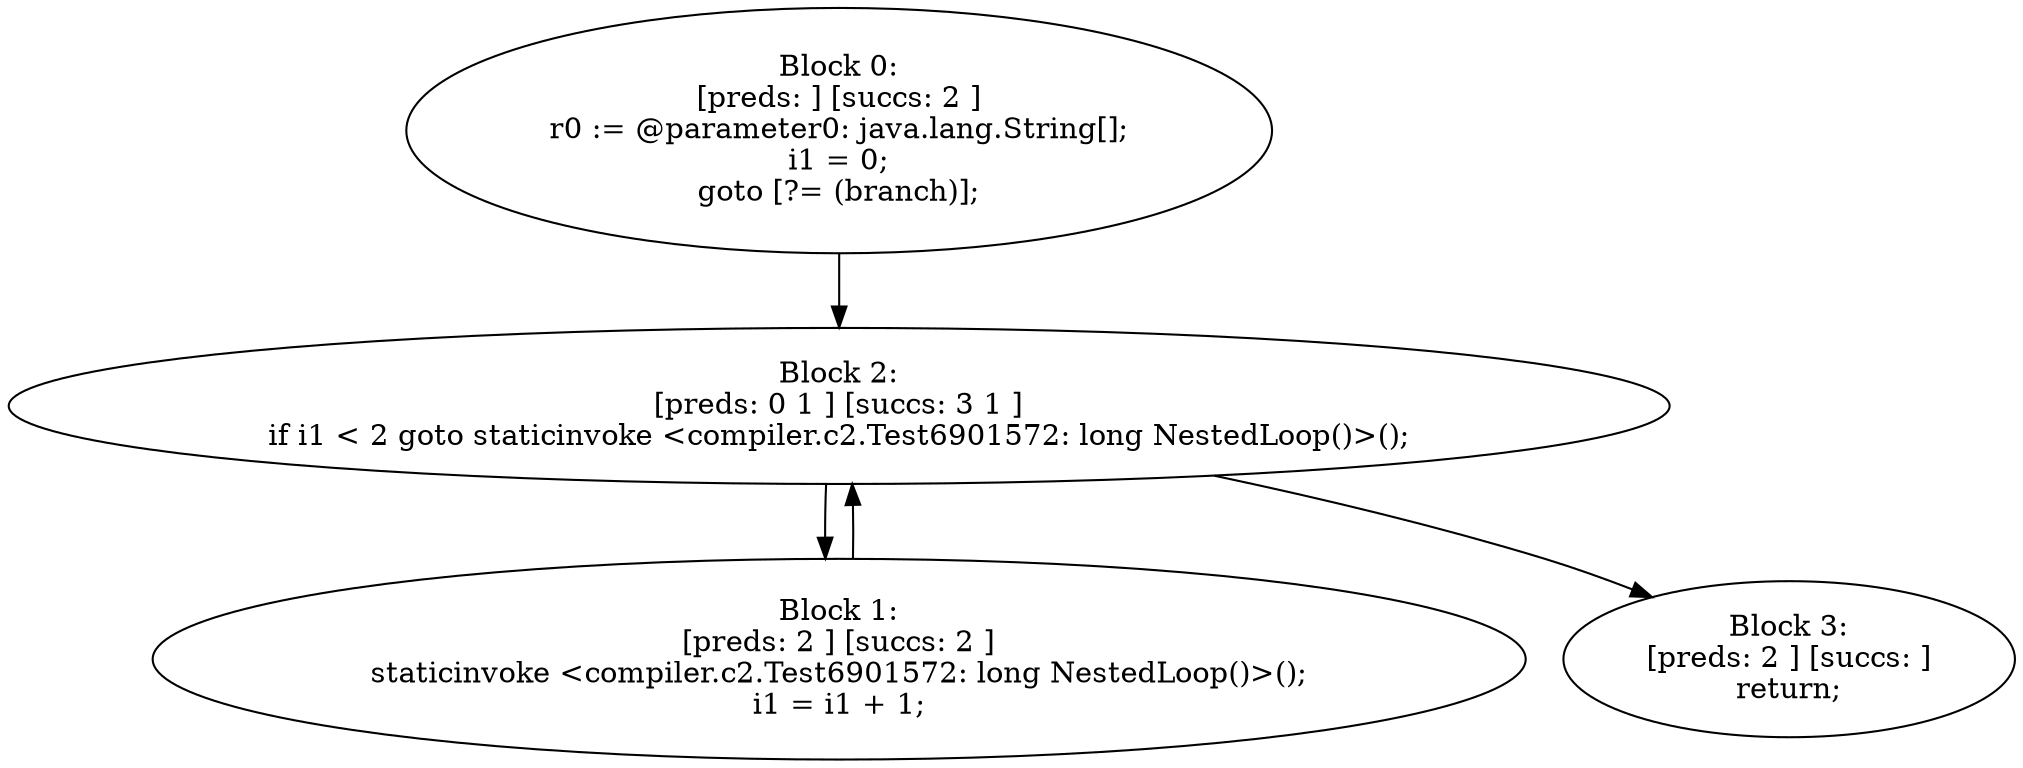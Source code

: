 digraph "unitGraph" {
    "Block 0:
[preds: ] [succs: 2 ]
r0 := @parameter0: java.lang.String[];
i1 = 0;
goto [?= (branch)];
"
    "Block 1:
[preds: 2 ] [succs: 2 ]
staticinvoke <compiler.c2.Test6901572: long NestedLoop()>();
i1 = i1 + 1;
"
    "Block 2:
[preds: 0 1 ] [succs: 3 1 ]
if i1 < 2 goto staticinvoke <compiler.c2.Test6901572: long NestedLoop()>();
"
    "Block 3:
[preds: 2 ] [succs: ]
return;
"
    "Block 0:
[preds: ] [succs: 2 ]
r0 := @parameter0: java.lang.String[];
i1 = 0;
goto [?= (branch)];
"->"Block 2:
[preds: 0 1 ] [succs: 3 1 ]
if i1 < 2 goto staticinvoke <compiler.c2.Test6901572: long NestedLoop()>();
";
    "Block 1:
[preds: 2 ] [succs: 2 ]
staticinvoke <compiler.c2.Test6901572: long NestedLoop()>();
i1 = i1 + 1;
"->"Block 2:
[preds: 0 1 ] [succs: 3 1 ]
if i1 < 2 goto staticinvoke <compiler.c2.Test6901572: long NestedLoop()>();
";
    "Block 2:
[preds: 0 1 ] [succs: 3 1 ]
if i1 < 2 goto staticinvoke <compiler.c2.Test6901572: long NestedLoop()>();
"->"Block 3:
[preds: 2 ] [succs: ]
return;
";
    "Block 2:
[preds: 0 1 ] [succs: 3 1 ]
if i1 < 2 goto staticinvoke <compiler.c2.Test6901572: long NestedLoop()>();
"->"Block 1:
[preds: 2 ] [succs: 2 ]
staticinvoke <compiler.c2.Test6901572: long NestedLoop()>();
i1 = i1 + 1;
";
}

